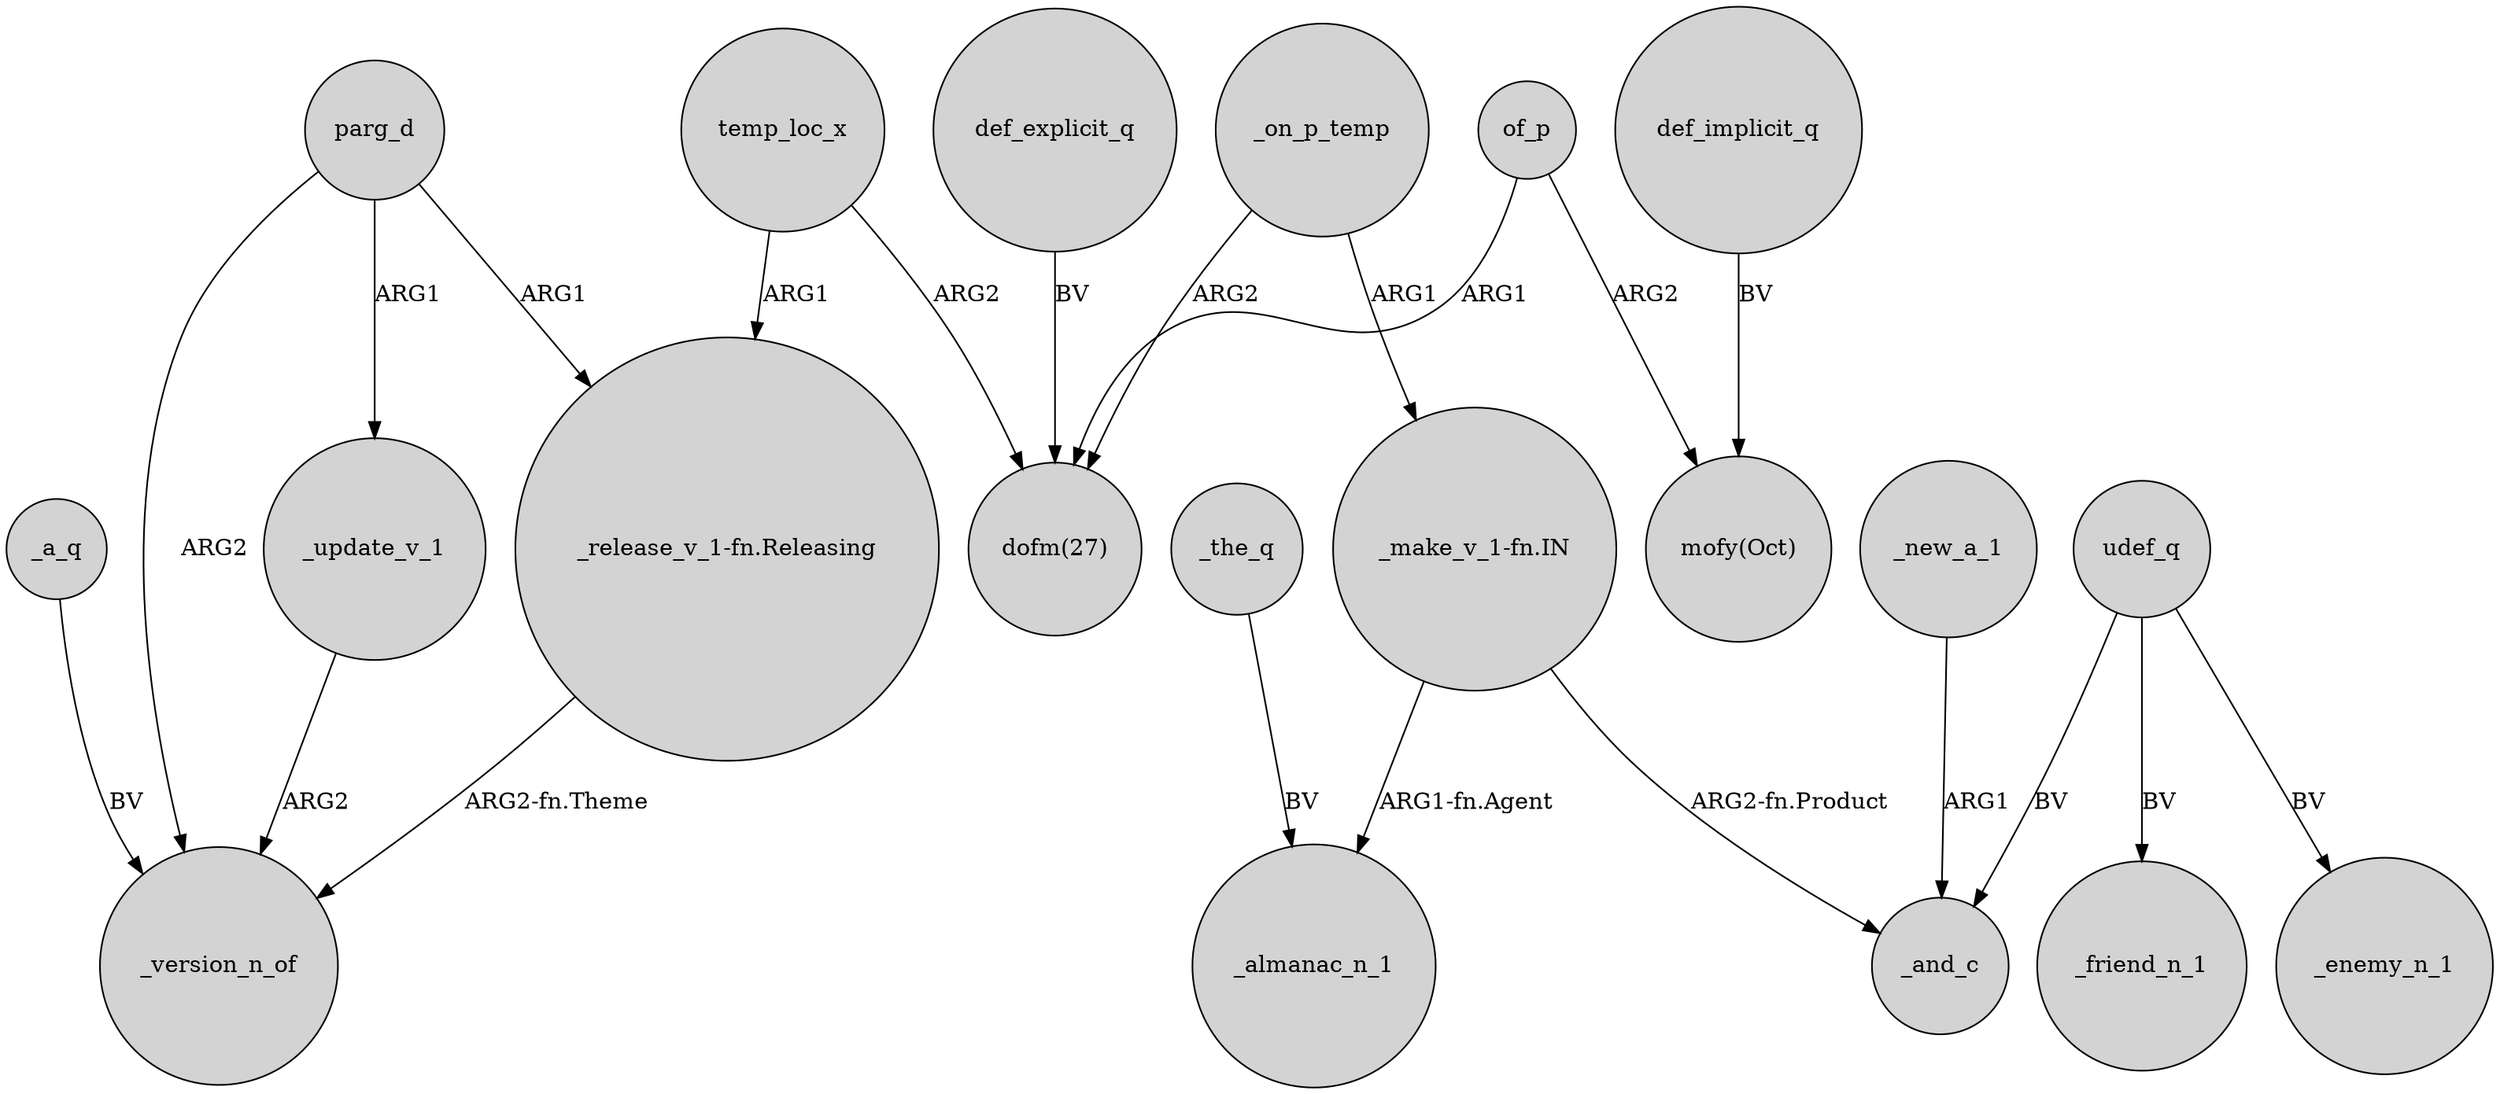 digraph {
	node [shape=circle style=filled]
	_on_p_temp -> "dofm(27)" [label=ARG2]
	def_implicit_q -> "mofy(Oct)" [label=BV]
	temp_loc_x -> "_release_v_1-fn.Releasing" [label=ARG1]
	"_release_v_1-fn.Releasing" -> _version_n_of [label="ARG2-fn.Theme"]
	of_p -> "mofy(Oct)" [label=ARG2]
	parg_d -> "_release_v_1-fn.Releasing" [label=ARG1]
	_new_a_1 -> _and_c [label=ARG1]
	"_make_v_1-fn.IN" -> _and_c [label="ARG2-fn.Product"]
	temp_loc_x -> "dofm(27)" [label=ARG2]
	_a_q -> _version_n_of [label=BV]
	_on_p_temp -> "_make_v_1-fn.IN" [label=ARG1]
	def_explicit_q -> "dofm(27)" [label=BV]
	udef_q -> _enemy_n_1 [label=BV]
	parg_d -> _update_v_1 [label=ARG1]
	"_make_v_1-fn.IN" -> _almanac_n_1 [label="ARG1-fn.Agent"]
	udef_q -> _friend_n_1 [label=BV]
	_update_v_1 -> _version_n_of [label=ARG2]
	parg_d -> _version_n_of [label=ARG2]
	_the_q -> _almanac_n_1 [label=BV]
	of_p -> "dofm(27)" [label=ARG1]
	udef_q -> _and_c [label=BV]
}
